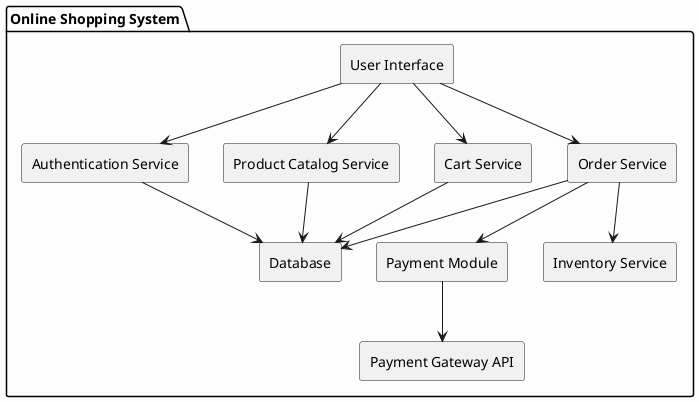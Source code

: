 @startuml
skinparam backgroundColor #FDFDFD
skinparam componentStyle rectangle

package "Online Shopping System" {
  
  [User Interface] --> [Authentication Service]
  [User Interface] --> [Product Catalog Service]
  [User Interface] --> [Cart Service]
  [User Interface] --> [Order Service]

  [Order Service] --> [Payment Module]
  [Order Service] --> [Inventory Service]
  [Order Service] --> [Database]

  [Cart Service] --> [Database]
  [Product Catalog Service] --> [Database]
  [Authentication Service] --> [Database]
  [Payment Module] --> [Payment Gateway API]
}

@enduml

